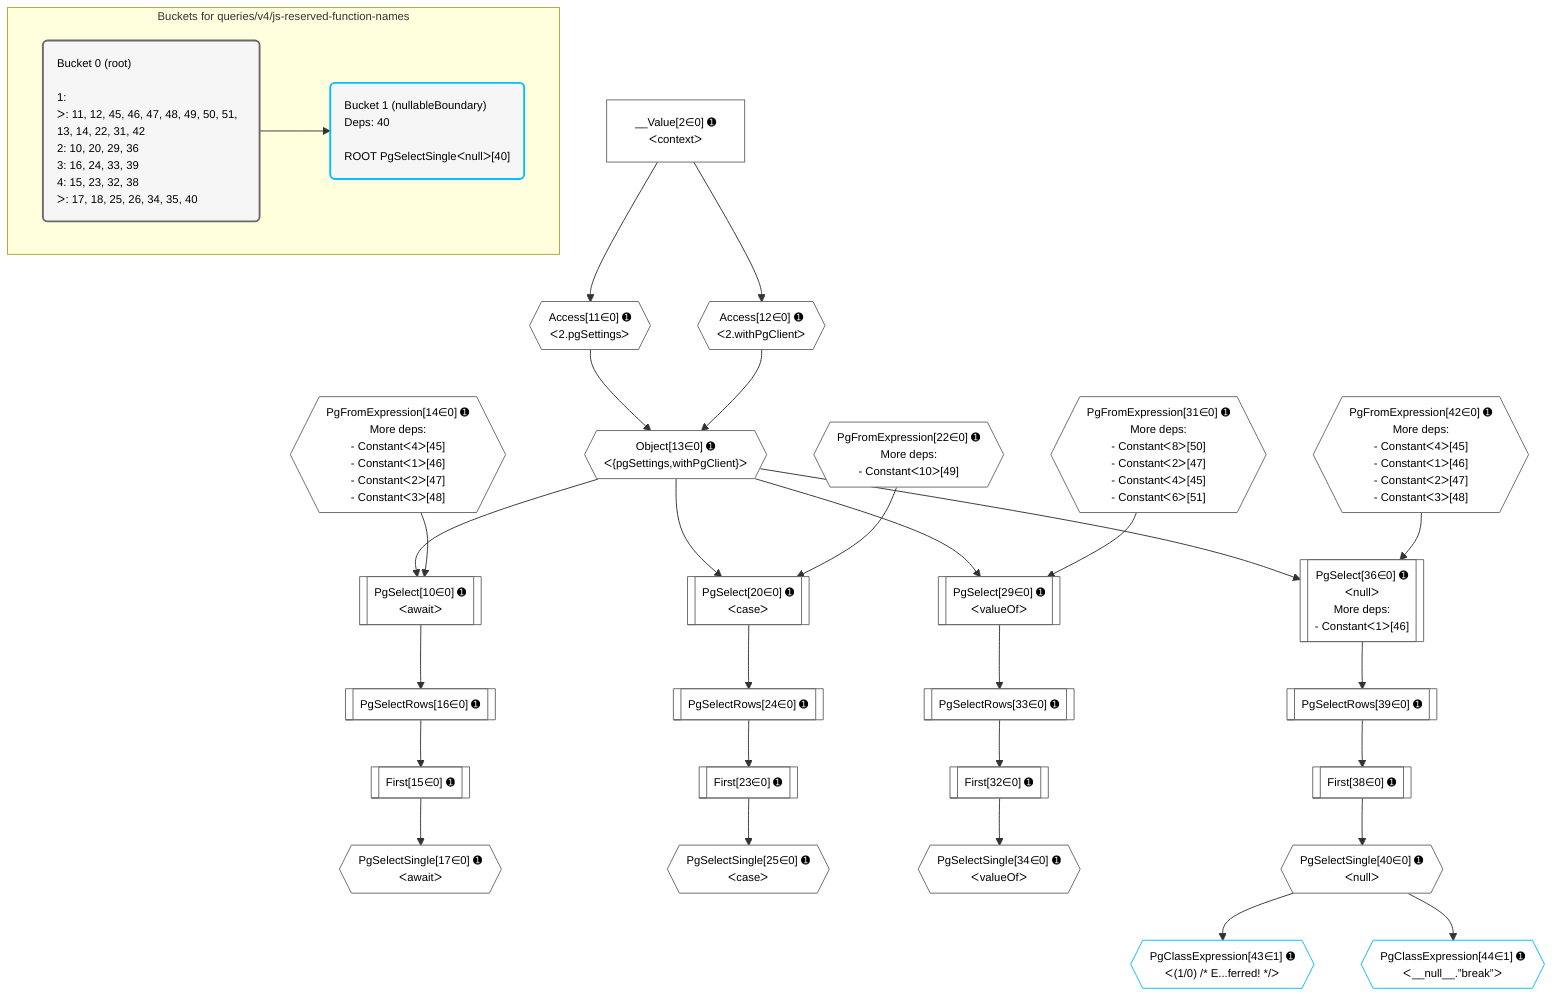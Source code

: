 %%{init: {'themeVariables': { 'fontSize': '12px'}}}%%
graph TD
    classDef path fill:#eee,stroke:#000,color:#000
    classDef plan fill:#fff,stroke-width:1px,color:#000
    classDef itemplan fill:#fff,stroke-width:2px,color:#000
    classDef unbatchedplan fill:#dff,stroke-width:1px,color:#000
    classDef sideeffectplan fill:#fcc,stroke-width:2px,color:#000
    classDef bucket fill:#f6f6f6,color:#000,stroke-width:2px,text-align:left

    subgraph "Buckets for queries/v4/js-reserved-function-names"
    Bucket0("Bucket 0 (root)<br /><br />1: <br />ᐳ: 11, 12, 45, 46, 47, 48, 49, 50, 51, 13, 14, 22, 31, 42<br />2: 10, 20, 29, 36<br />3: 16, 24, 33, 39<br />4: 15, 23, 32, 38<br />ᐳ: 17, 18, 25, 26, 34, 35, 40"):::bucket
    Bucket1("Bucket 1 (nullableBoundary)<br />Deps: 40<br /><br />ROOT PgSelectSingleᐸnullᐳ[40]"):::bucket
    end
    Bucket0 --> Bucket1

    %% plan dependencies
    PgFromExpression14{{"PgFromExpression[14∈0] ➊<br />More deps:<br />- Constantᐸ4ᐳ[45]<br />- Constantᐸ1ᐳ[46]<br />- Constantᐸ2ᐳ[47]<br />- Constantᐸ3ᐳ[48]"}}:::plan
    PgFromExpression31{{"PgFromExpression[31∈0] ➊<br />More deps:<br />- Constantᐸ8ᐳ[50]<br />- Constantᐸ2ᐳ[47]<br />- Constantᐸ4ᐳ[45]<br />- Constantᐸ6ᐳ[51]"}}:::plan
    PgFromExpression42{{"PgFromExpression[42∈0] ➊<br />More deps:<br />- Constantᐸ4ᐳ[45]<br />- Constantᐸ1ᐳ[46]<br />- Constantᐸ2ᐳ[47]<br />- Constantᐸ3ᐳ[48]"}}:::plan
    PgSelect36[["PgSelect[36∈0] ➊<br />ᐸnullᐳ<br />More deps:<br />- Constantᐸ1ᐳ[46]"]]:::plan
    Object13{{"Object[13∈0] ➊<br />ᐸ{pgSettings,withPgClient}ᐳ"}}:::plan
    Object13 & PgFromExpression42 --> PgSelect36
    PgSelect10[["PgSelect[10∈0] ➊<br />ᐸawaitᐳ"]]:::plan
    Object13 & PgFromExpression14 --> PgSelect10
    Access11{{"Access[11∈0] ➊<br />ᐸ2.pgSettingsᐳ"}}:::plan
    Access12{{"Access[12∈0] ➊<br />ᐸ2.withPgClientᐳ"}}:::plan
    Access11 & Access12 --> Object13
    PgSelect20[["PgSelect[20∈0] ➊<br />ᐸcaseᐳ"]]:::plan
    PgFromExpression22{{"PgFromExpression[22∈0] ➊<br />More deps:<br />- Constantᐸ10ᐳ[49]"}}:::plan
    Object13 & PgFromExpression22 --> PgSelect20
    PgSelect29[["PgSelect[29∈0] ➊<br />ᐸvalueOfᐳ"]]:::plan
    Object13 & PgFromExpression31 --> PgSelect29
    __Value2["__Value[2∈0] ➊<br />ᐸcontextᐳ"]:::plan
    __Value2 --> Access11
    __Value2 --> Access12
    First15[["First[15∈0] ➊"]]:::plan
    PgSelectRows16[["PgSelectRows[16∈0] ➊"]]:::plan
    PgSelectRows16 --> First15
    PgSelect10 --> PgSelectRows16
    PgSelectSingle17{{"PgSelectSingle[17∈0] ➊<br />ᐸawaitᐳ"}}:::plan
    First15 --> PgSelectSingle17
    First23[["First[23∈0] ➊"]]:::plan
    PgSelectRows24[["PgSelectRows[24∈0] ➊"]]:::plan
    PgSelectRows24 --> First23
    PgSelect20 --> PgSelectRows24
    PgSelectSingle25{{"PgSelectSingle[25∈0] ➊<br />ᐸcaseᐳ"}}:::plan
    First23 --> PgSelectSingle25
    First32[["First[32∈0] ➊"]]:::plan
    PgSelectRows33[["PgSelectRows[33∈0] ➊"]]:::plan
    PgSelectRows33 --> First32
    PgSelect29 --> PgSelectRows33
    PgSelectSingle34{{"PgSelectSingle[34∈0] ➊<br />ᐸvalueOfᐳ"}}:::plan
    First32 --> PgSelectSingle34
    First38[["First[38∈0] ➊"]]:::plan
    PgSelectRows39[["PgSelectRows[39∈0] ➊"]]:::plan
    PgSelectRows39 --> First38
    PgSelect36 --> PgSelectRows39
    PgSelectSingle40{{"PgSelectSingle[40∈0] ➊<br />ᐸnullᐳ"}}:::plan
    First38 --> PgSelectSingle40
    PgClassExpression43{{"PgClassExpression[43∈1] ➊<br />ᐸ(1/0) /* E...ferred! */ᐳ"}}:::plan
    PgSelectSingle40 --> PgClassExpression43
    PgClassExpression44{{"PgClassExpression[44∈1] ➊<br />ᐸ__null__.”break”ᐳ"}}:::plan
    PgSelectSingle40 --> PgClassExpression44

    %% define steps
    classDef bucket0 stroke:#696969
    class Bucket0,__Value2,PgSelect10,Access11,Access12,Object13,PgFromExpression14,First15,PgSelectRows16,PgSelectSingle17,PgSelect20,PgFromExpression22,First23,PgSelectRows24,PgSelectSingle25,PgSelect29,PgFromExpression31,First32,PgSelectRows33,PgSelectSingle34,PgSelect36,First38,PgSelectRows39,PgSelectSingle40,PgFromExpression42 bucket0
    classDef bucket1 stroke:#00bfff
    class Bucket1,PgClassExpression43,PgClassExpression44 bucket1